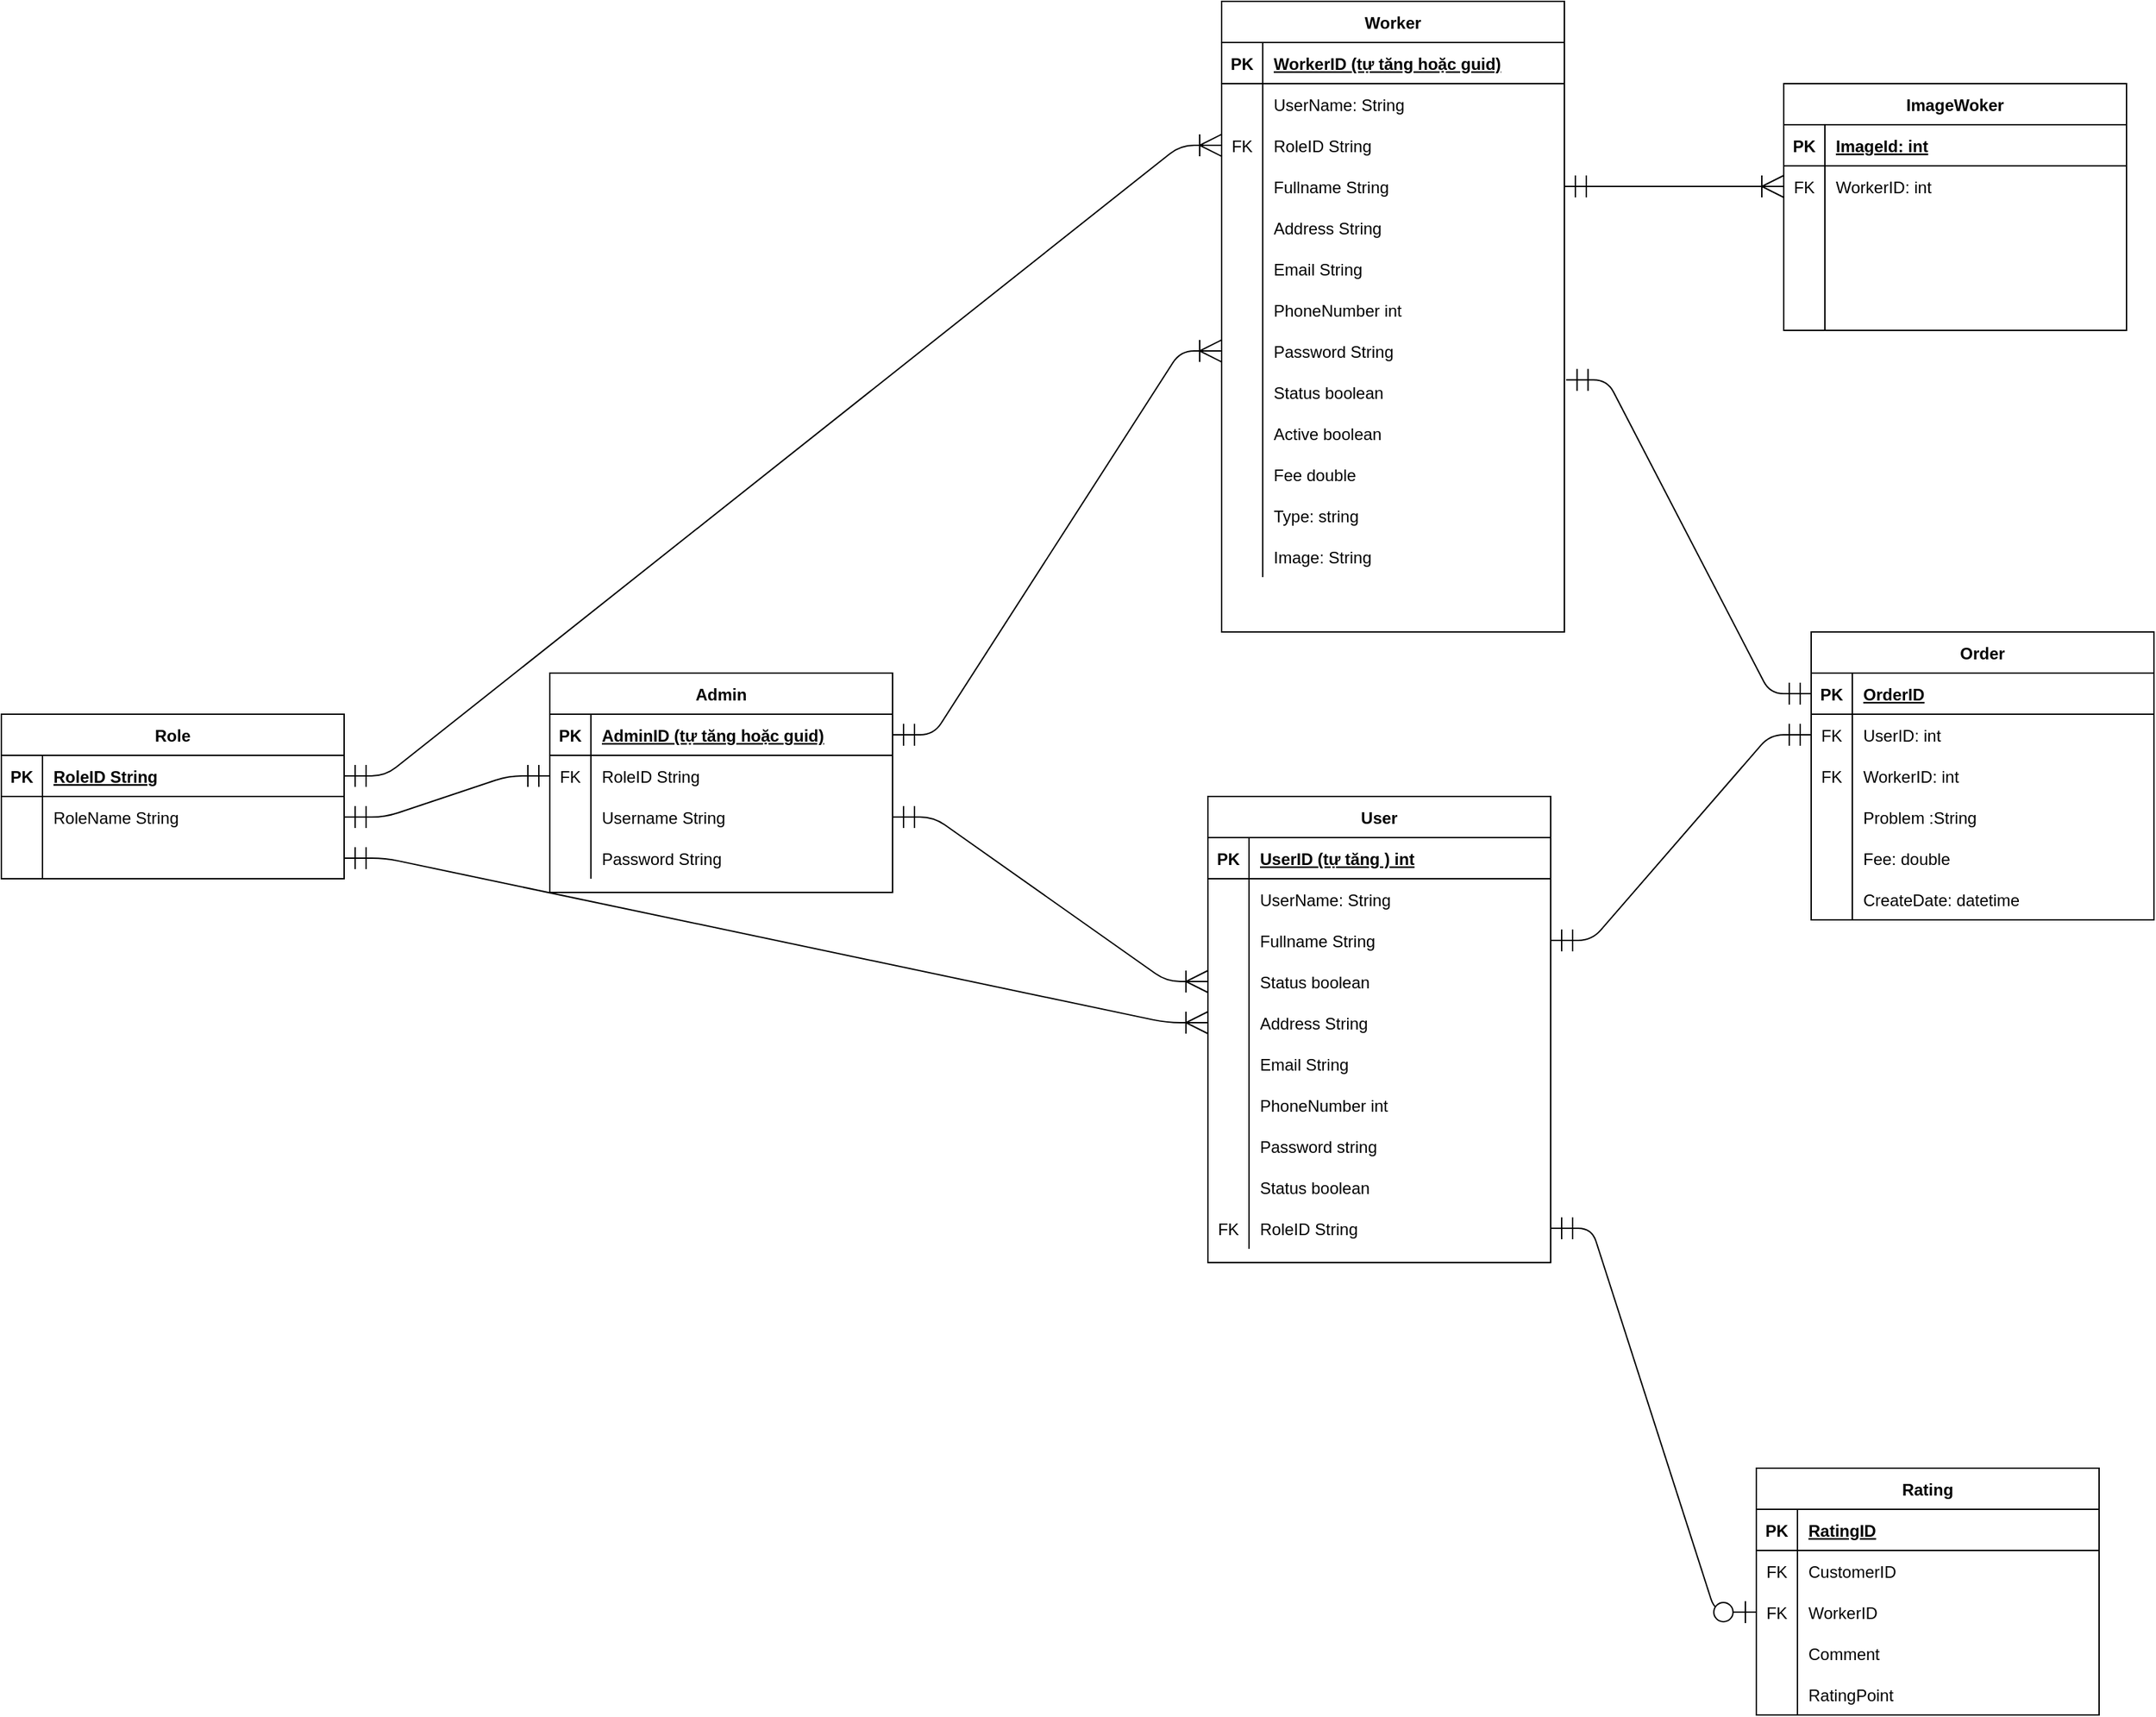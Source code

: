 <mxfile version="15.3.5" type="github">
  <diagram id="R2lEEEUBdFMjLlhIrx00" name="Page-1">
    <mxGraphModel dx="2333" dy="1881" grid="1" gridSize="10" guides="1" tooltips="1" connect="1" arrows="1" fold="1" page="1" pageScale="1" pageWidth="850" pageHeight="1100" math="0" shadow="0" extFonts="Permanent Marker^https://fonts.googleapis.com/css?family=Permanent+Marker">
      <root>
        <mxCell id="0" />
        <mxCell id="1" parent="0" />
        <mxCell id="C-vyLk0tnHw3VtMMgP7b-23" value="Role" style="shape=table;startSize=30;container=1;collapsible=1;childLayout=tableLayout;fixedRows=1;rowLines=0;fontStyle=1;align=center;resizeLast=1;" parent="1" vertex="1">
          <mxGeometry x="-200" y="-100" width="250" height="120" as="geometry" />
        </mxCell>
        <mxCell id="C-vyLk0tnHw3VtMMgP7b-24" value="" style="shape=partialRectangle;collapsible=0;dropTarget=0;pointerEvents=0;fillColor=none;points=[[0,0.5],[1,0.5]];portConstraint=eastwest;top=0;left=0;right=0;bottom=1;" parent="C-vyLk0tnHw3VtMMgP7b-23" vertex="1">
          <mxGeometry y="30" width="250" height="30" as="geometry" />
        </mxCell>
        <mxCell id="C-vyLk0tnHw3VtMMgP7b-25" value="PK" style="shape=partialRectangle;overflow=hidden;connectable=0;fillColor=none;top=0;left=0;bottom=0;right=0;fontStyle=1;" parent="C-vyLk0tnHw3VtMMgP7b-24" vertex="1">
          <mxGeometry width="30" height="30" as="geometry">
            <mxRectangle width="30" height="30" as="alternateBounds" />
          </mxGeometry>
        </mxCell>
        <mxCell id="C-vyLk0tnHw3VtMMgP7b-26" value="RoleID String" style="shape=partialRectangle;overflow=hidden;connectable=0;fillColor=none;top=0;left=0;bottom=0;right=0;align=left;spacingLeft=6;fontStyle=5;" parent="C-vyLk0tnHw3VtMMgP7b-24" vertex="1">
          <mxGeometry x="30" width="220" height="30" as="geometry">
            <mxRectangle width="220" height="30" as="alternateBounds" />
          </mxGeometry>
        </mxCell>
        <mxCell id="C-vyLk0tnHw3VtMMgP7b-27" value="" style="shape=partialRectangle;collapsible=0;dropTarget=0;pointerEvents=0;fillColor=none;points=[[0,0.5],[1,0.5]];portConstraint=eastwest;top=0;left=0;right=0;bottom=0;" parent="C-vyLk0tnHw3VtMMgP7b-23" vertex="1">
          <mxGeometry y="60" width="250" height="30" as="geometry" />
        </mxCell>
        <mxCell id="C-vyLk0tnHw3VtMMgP7b-28" value="" style="shape=partialRectangle;overflow=hidden;connectable=0;fillColor=none;top=0;left=0;bottom=0;right=0;" parent="C-vyLk0tnHw3VtMMgP7b-27" vertex="1">
          <mxGeometry width="30" height="30" as="geometry">
            <mxRectangle width="30" height="30" as="alternateBounds" />
          </mxGeometry>
        </mxCell>
        <mxCell id="C-vyLk0tnHw3VtMMgP7b-29" value="RoleName String" style="shape=partialRectangle;overflow=hidden;connectable=0;fillColor=none;top=0;left=0;bottom=0;right=0;align=left;spacingLeft=6;" parent="C-vyLk0tnHw3VtMMgP7b-27" vertex="1">
          <mxGeometry x="30" width="220" height="30" as="geometry">
            <mxRectangle width="220" height="30" as="alternateBounds" />
          </mxGeometry>
        </mxCell>
        <mxCell id="BkLw3rbpCSM6nDygm7rk-20" value="" style="shape=partialRectangle;collapsible=0;dropTarget=0;pointerEvents=0;fillColor=none;points=[[0,0.5],[1,0.5]];portConstraint=eastwest;top=0;left=0;right=0;bottom=0;" parent="C-vyLk0tnHw3VtMMgP7b-23" vertex="1">
          <mxGeometry y="90" width="250" height="30" as="geometry" />
        </mxCell>
        <mxCell id="BkLw3rbpCSM6nDygm7rk-21" value="" style="shape=partialRectangle;overflow=hidden;connectable=0;fillColor=none;top=0;left=0;bottom=0;right=0;" parent="BkLw3rbpCSM6nDygm7rk-20" vertex="1">
          <mxGeometry width="30" height="30" as="geometry">
            <mxRectangle width="30" height="30" as="alternateBounds" />
          </mxGeometry>
        </mxCell>
        <mxCell id="BkLw3rbpCSM6nDygm7rk-22" value="" style="shape=partialRectangle;overflow=hidden;connectable=0;fillColor=none;top=0;left=0;bottom=0;right=0;align=left;spacingLeft=6;" parent="BkLw3rbpCSM6nDygm7rk-20" vertex="1">
          <mxGeometry x="30" width="220" height="30" as="geometry">
            <mxRectangle width="220" height="30" as="alternateBounds" />
          </mxGeometry>
        </mxCell>
        <mxCell id="BkLw3rbpCSM6nDygm7rk-1" value="User" style="shape=table;startSize=30;container=1;collapsible=1;childLayout=tableLayout;fixedRows=1;rowLines=0;fontStyle=1;align=center;resizeLast=1;" parent="1" vertex="1">
          <mxGeometry x="680" y="-40" width="250" height="340" as="geometry" />
        </mxCell>
        <mxCell id="BkLw3rbpCSM6nDygm7rk-2" value="" style="shape=partialRectangle;collapsible=0;dropTarget=0;pointerEvents=0;fillColor=none;points=[[0,0.5],[1,0.5]];portConstraint=eastwest;top=0;left=0;right=0;bottom=1;" parent="BkLw3rbpCSM6nDygm7rk-1" vertex="1">
          <mxGeometry y="30" width="250" height="30" as="geometry" />
        </mxCell>
        <mxCell id="BkLw3rbpCSM6nDygm7rk-3" value="PK" style="shape=partialRectangle;overflow=hidden;connectable=0;fillColor=none;top=0;left=0;bottom=0;right=0;fontStyle=1;" parent="BkLw3rbpCSM6nDygm7rk-2" vertex="1">
          <mxGeometry width="30" height="30" as="geometry">
            <mxRectangle width="30" height="30" as="alternateBounds" />
          </mxGeometry>
        </mxCell>
        <mxCell id="BkLw3rbpCSM6nDygm7rk-4" value="UserID (tự tăng ) int" style="shape=partialRectangle;overflow=hidden;connectable=0;fillColor=none;top=0;left=0;bottom=0;right=0;align=left;spacingLeft=6;fontStyle=5;" parent="BkLw3rbpCSM6nDygm7rk-2" vertex="1">
          <mxGeometry x="30" width="220" height="30" as="geometry">
            <mxRectangle width="220" height="30" as="alternateBounds" />
          </mxGeometry>
        </mxCell>
        <mxCell id="BkLw3rbpCSM6nDygm7rk-166" value="" style="shape=partialRectangle;collapsible=0;dropTarget=0;pointerEvents=0;fillColor=none;points=[[0,0.5],[1,0.5]];portConstraint=eastwest;top=0;left=0;right=0;bottom=0;" parent="BkLw3rbpCSM6nDygm7rk-1" vertex="1">
          <mxGeometry y="60" width="250" height="30" as="geometry" />
        </mxCell>
        <mxCell id="BkLw3rbpCSM6nDygm7rk-167" value="" style="shape=partialRectangle;overflow=hidden;connectable=0;fillColor=none;top=0;left=0;bottom=0;right=0;" parent="BkLw3rbpCSM6nDygm7rk-166" vertex="1">
          <mxGeometry width="30" height="30" as="geometry">
            <mxRectangle width="30" height="30" as="alternateBounds" />
          </mxGeometry>
        </mxCell>
        <mxCell id="BkLw3rbpCSM6nDygm7rk-168" value="UserName: String" style="shape=partialRectangle;overflow=hidden;connectable=0;fillColor=none;top=0;left=0;bottom=0;right=0;align=left;spacingLeft=6;" parent="BkLw3rbpCSM6nDygm7rk-166" vertex="1">
          <mxGeometry x="30" width="220" height="30" as="geometry">
            <mxRectangle width="220" height="30" as="alternateBounds" />
          </mxGeometry>
        </mxCell>
        <mxCell id="BkLw3rbpCSM6nDygm7rk-8" value="" style="shape=partialRectangle;collapsible=0;dropTarget=0;pointerEvents=0;fillColor=none;points=[[0,0.5],[1,0.5]];portConstraint=eastwest;top=0;left=0;right=0;bottom=0;" parent="BkLw3rbpCSM6nDygm7rk-1" vertex="1">
          <mxGeometry y="90" width="250" height="30" as="geometry" />
        </mxCell>
        <mxCell id="BkLw3rbpCSM6nDygm7rk-9" value="" style="shape=partialRectangle;overflow=hidden;connectable=0;fillColor=none;top=0;left=0;bottom=0;right=0;" parent="BkLw3rbpCSM6nDygm7rk-8" vertex="1">
          <mxGeometry width="30" height="30" as="geometry">
            <mxRectangle width="30" height="30" as="alternateBounds" />
          </mxGeometry>
        </mxCell>
        <mxCell id="BkLw3rbpCSM6nDygm7rk-10" value="Fullname String" style="shape=partialRectangle;overflow=hidden;connectable=0;fillColor=none;top=0;left=0;bottom=0;right=0;align=left;spacingLeft=6;" parent="BkLw3rbpCSM6nDygm7rk-8" vertex="1">
          <mxGeometry x="30" width="220" height="30" as="geometry">
            <mxRectangle width="220" height="30" as="alternateBounds" />
          </mxGeometry>
        </mxCell>
        <mxCell id="HqqnkY-3gfX1aEHjUCsZ-37" value="" style="shape=partialRectangle;collapsible=0;dropTarget=0;pointerEvents=0;fillColor=none;points=[[0,0.5],[1,0.5]];portConstraint=eastwest;top=0;left=0;right=0;bottom=0;" parent="BkLw3rbpCSM6nDygm7rk-1" vertex="1">
          <mxGeometry y="120" width="250" height="30" as="geometry" />
        </mxCell>
        <mxCell id="HqqnkY-3gfX1aEHjUCsZ-38" value="" style="shape=partialRectangle;overflow=hidden;connectable=0;fillColor=none;top=0;left=0;bottom=0;right=0;" parent="HqqnkY-3gfX1aEHjUCsZ-37" vertex="1">
          <mxGeometry width="30" height="30" as="geometry">
            <mxRectangle width="30" height="30" as="alternateBounds" />
          </mxGeometry>
        </mxCell>
        <mxCell id="HqqnkY-3gfX1aEHjUCsZ-39" value="Status boolean" style="shape=partialRectangle;overflow=hidden;connectable=0;fillColor=none;top=0;left=0;bottom=0;right=0;align=left;spacingLeft=6;" parent="HqqnkY-3gfX1aEHjUCsZ-37" vertex="1">
          <mxGeometry x="30" width="220" height="30" as="geometry">
            <mxRectangle width="220" height="30" as="alternateBounds" />
          </mxGeometry>
        </mxCell>
        <mxCell id="BkLw3rbpCSM6nDygm7rk-11" value="" style="shape=partialRectangle;collapsible=0;dropTarget=0;pointerEvents=0;fillColor=none;points=[[0,0.5],[1,0.5]];portConstraint=eastwest;top=0;left=0;right=0;bottom=0;" parent="BkLw3rbpCSM6nDygm7rk-1" vertex="1">
          <mxGeometry y="150" width="250" height="30" as="geometry" />
        </mxCell>
        <mxCell id="BkLw3rbpCSM6nDygm7rk-12" value="" style="shape=partialRectangle;overflow=hidden;connectable=0;fillColor=none;top=0;left=0;bottom=0;right=0;" parent="BkLw3rbpCSM6nDygm7rk-11" vertex="1">
          <mxGeometry width="30" height="30" as="geometry">
            <mxRectangle width="30" height="30" as="alternateBounds" />
          </mxGeometry>
        </mxCell>
        <mxCell id="BkLw3rbpCSM6nDygm7rk-13" value="Address String" style="shape=partialRectangle;overflow=hidden;connectable=0;fillColor=none;top=0;left=0;bottom=0;right=0;align=left;spacingLeft=6;" parent="BkLw3rbpCSM6nDygm7rk-11" vertex="1">
          <mxGeometry x="30" width="220" height="30" as="geometry">
            <mxRectangle width="220" height="30" as="alternateBounds" />
          </mxGeometry>
        </mxCell>
        <mxCell id="BkLw3rbpCSM6nDygm7rk-14" value="" style="shape=partialRectangle;collapsible=0;dropTarget=0;pointerEvents=0;fillColor=none;points=[[0,0.5],[1,0.5]];portConstraint=eastwest;top=0;left=0;right=0;bottom=0;" parent="BkLw3rbpCSM6nDygm7rk-1" vertex="1">
          <mxGeometry y="180" width="250" height="30" as="geometry" />
        </mxCell>
        <mxCell id="BkLw3rbpCSM6nDygm7rk-15" value="" style="shape=partialRectangle;overflow=hidden;connectable=0;fillColor=none;top=0;left=0;bottom=0;right=0;" parent="BkLw3rbpCSM6nDygm7rk-14" vertex="1">
          <mxGeometry width="30" height="30" as="geometry">
            <mxRectangle width="30" height="30" as="alternateBounds" />
          </mxGeometry>
        </mxCell>
        <mxCell id="BkLw3rbpCSM6nDygm7rk-16" value="Email String" style="shape=partialRectangle;overflow=hidden;connectable=0;fillColor=none;top=0;left=0;bottom=0;right=0;align=left;spacingLeft=6;" parent="BkLw3rbpCSM6nDygm7rk-14" vertex="1">
          <mxGeometry x="30" width="220" height="30" as="geometry">
            <mxRectangle width="220" height="30" as="alternateBounds" />
          </mxGeometry>
        </mxCell>
        <mxCell id="BkLw3rbpCSM6nDygm7rk-39" value="" style="shape=partialRectangle;collapsible=0;dropTarget=0;pointerEvents=0;fillColor=none;points=[[0,0.5],[1,0.5]];portConstraint=eastwest;top=0;left=0;right=0;bottom=0;" parent="BkLw3rbpCSM6nDygm7rk-1" vertex="1">
          <mxGeometry y="210" width="250" height="30" as="geometry" />
        </mxCell>
        <mxCell id="BkLw3rbpCSM6nDygm7rk-40" value="" style="shape=partialRectangle;overflow=hidden;connectable=0;fillColor=none;top=0;left=0;bottom=0;right=0;" parent="BkLw3rbpCSM6nDygm7rk-39" vertex="1">
          <mxGeometry width="30" height="30" as="geometry">
            <mxRectangle width="30" height="30" as="alternateBounds" />
          </mxGeometry>
        </mxCell>
        <mxCell id="BkLw3rbpCSM6nDygm7rk-41" value="PhoneNumber int" style="shape=partialRectangle;overflow=hidden;connectable=0;fillColor=none;top=0;left=0;bottom=0;right=0;align=left;spacingLeft=6;" parent="BkLw3rbpCSM6nDygm7rk-39" vertex="1">
          <mxGeometry x="30" width="220" height="30" as="geometry">
            <mxRectangle width="220" height="30" as="alternateBounds" />
          </mxGeometry>
        </mxCell>
        <mxCell id="BkLw3rbpCSM6nDygm7rk-42" value="" style="shape=partialRectangle;collapsible=0;dropTarget=0;pointerEvents=0;fillColor=none;points=[[0,0.5],[1,0.5]];portConstraint=eastwest;top=0;left=0;right=0;bottom=0;" parent="BkLw3rbpCSM6nDygm7rk-1" vertex="1">
          <mxGeometry y="240" width="250" height="30" as="geometry" />
        </mxCell>
        <mxCell id="BkLw3rbpCSM6nDygm7rk-43" value="" style="shape=partialRectangle;overflow=hidden;connectable=0;fillColor=none;top=0;left=0;bottom=0;right=0;" parent="BkLw3rbpCSM6nDygm7rk-42" vertex="1">
          <mxGeometry width="30" height="30" as="geometry">
            <mxRectangle width="30" height="30" as="alternateBounds" />
          </mxGeometry>
        </mxCell>
        <mxCell id="BkLw3rbpCSM6nDygm7rk-44" value="Password string" style="shape=partialRectangle;overflow=hidden;connectable=0;fillColor=none;top=0;left=0;bottom=0;right=0;align=left;spacingLeft=6;" parent="BkLw3rbpCSM6nDygm7rk-42" vertex="1">
          <mxGeometry x="30" width="220" height="30" as="geometry">
            <mxRectangle width="220" height="30" as="alternateBounds" />
          </mxGeometry>
        </mxCell>
        <mxCell id="BkLw3rbpCSM6nDygm7rk-135" value="" style="shape=partialRectangle;collapsible=0;dropTarget=0;pointerEvents=0;fillColor=none;points=[[0,0.5],[1,0.5]];portConstraint=eastwest;top=0;left=0;right=0;bottom=0;" parent="BkLw3rbpCSM6nDygm7rk-1" vertex="1">
          <mxGeometry y="270" width="250" height="30" as="geometry" />
        </mxCell>
        <mxCell id="BkLw3rbpCSM6nDygm7rk-136" value="" style="shape=partialRectangle;overflow=hidden;connectable=0;fillColor=none;top=0;left=0;bottom=0;right=0;" parent="BkLw3rbpCSM6nDygm7rk-135" vertex="1">
          <mxGeometry width="30" height="30" as="geometry">
            <mxRectangle width="30" height="30" as="alternateBounds" />
          </mxGeometry>
        </mxCell>
        <mxCell id="BkLw3rbpCSM6nDygm7rk-137" value="Status boolean" style="shape=partialRectangle;overflow=hidden;connectable=0;fillColor=none;top=0;left=0;bottom=0;right=0;align=left;spacingLeft=6;" parent="BkLw3rbpCSM6nDygm7rk-135" vertex="1">
          <mxGeometry x="30" width="220" height="30" as="geometry">
            <mxRectangle width="220" height="30" as="alternateBounds" />
          </mxGeometry>
        </mxCell>
        <mxCell id="BkLw3rbpCSM6nDygm7rk-206" value="" style="shape=partialRectangle;collapsible=0;dropTarget=0;pointerEvents=0;fillColor=none;points=[[0,0.5],[1,0.5]];portConstraint=eastwest;top=0;left=0;right=0;bottom=0;" parent="BkLw3rbpCSM6nDygm7rk-1" vertex="1">
          <mxGeometry y="300" width="250" height="30" as="geometry" />
        </mxCell>
        <mxCell id="BkLw3rbpCSM6nDygm7rk-207" value="FK" style="shape=partialRectangle;overflow=hidden;connectable=0;fillColor=none;top=0;left=0;bottom=0;right=0;" parent="BkLw3rbpCSM6nDygm7rk-206" vertex="1">
          <mxGeometry width="30" height="30" as="geometry">
            <mxRectangle width="30" height="30" as="alternateBounds" />
          </mxGeometry>
        </mxCell>
        <mxCell id="BkLw3rbpCSM6nDygm7rk-208" value="RoleID String" style="shape=partialRectangle;overflow=hidden;connectable=0;fillColor=none;top=0;left=0;bottom=0;right=0;align=left;spacingLeft=6;" parent="BkLw3rbpCSM6nDygm7rk-206" vertex="1">
          <mxGeometry x="30" width="220" height="30" as="geometry">
            <mxRectangle width="220" height="30" as="alternateBounds" />
          </mxGeometry>
        </mxCell>
        <mxCell id="BkLw3rbpCSM6nDygm7rk-45" value="Worker" style="shape=table;startSize=30;container=1;collapsible=1;childLayout=tableLayout;fixedRows=1;rowLines=0;fontStyle=1;align=center;resizeLast=1;" parent="1" vertex="1">
          <mxGeometry x="690" y="-620" width="250" height="460" as="geometry" />
        </mxCell>
        <mxCell id="BkLw3rbpCSM6nDygm7rk-46" value="" style="shape=partialRectangle;collapsible=0;dropTarget=0;pointerEvents=0;fillColor=none;points=[[0,0.5],[1,0.5]];portConstraint=eastwest;top=0;left=0;right=0;bottom=1;" parent="BkLw3rbpCSM6nDygm7rk-45" vertex="1">
          <mxGeometry y="30" width="250" height="30" as="geometry" />
        </mxCell>
        <mxCell id="BkLw3rbpCSM6nDygm7rk-47" value="PK" style="shape=partialRectangle;overflow=hidden;connectable=0;fillColor=none;top=0;left=0;bottom=0;right=0;fontStyle=1;" parent="BkLw3rbpCSM6nDygm7rk-46" vertex="1">
          <mxGeometry width="30" height="30" as="geometry">
            <mxRectangle width="30" height="30" as="alternateBounds" />
          </mxGeometry>
        </mxCell>
        <mxCell id="BkLw3rbpCSM6nDygm7rk-48" value="WorkerID (tự tăng hoặc guid)" style="shape=partialRectangle;overflow=hidden;connectable=0;fillColor=none;top=0;left=0;bottom=0;right=0;align=left;spacingLeft=6;fontStyle=5;" parent="BkLw3rbpCSM6nDygm7rk-46" vertex="1">
          <mxGeometry x="30" width="220" height="30" as="geometry">
            <mxRectangle width="220" height="30" as="alternateBounds" />
          </mxGeometry>
        </mxCell>
        <mxCell id="HqqnkY-3gfX1aEHjUCsZ-40" value="" style="shape=partialRectangle;collapsible=0;dropTarget=0;pointerEvents=0;fillColor=none;points=[[0,0.5],[1,0.5]];portConstraint=eastwest;top=0;left=0;right=0;bottom=0;" parent="BkLw3rbpCSM6nDygm7rk-45" vertex="1">
          <mxGeometry y="60" width="250" height="30" as="geometry" />
        </mxCell>
        <mxCell id="HqqnkY-3gfX1aEHjUCsZ-41" value="" style="shape=partialRectangle;overflow=hidden;connectable=0;fillColor=none;top=0;left=0;bottom=0;right=0;" parent="HqqnkY-3gfX1aEHjUCsZ-40" vertex="1">
          <mxGeometry width="30" height="30" as="geometry">
            <mxRectangle width="30" height="30" as="alternateBounds" />
          </mxGeometry>
        </mxCell>
        <mxCell id="HqqnkY-3gfX1aEHjUCsZ-42" value="UserName: String" style="shape=partialRectangle;overflow=hidden;connectable=0;fillColor=none;top=0;left=0;bottom=0;right=0;align=left;spacingLeft=6;" parent="HqqnkY-3gfX1aEHjUCsZ-40" vertex="1">
          <mxGeometry x="30" width="220" height="30" as="geometry">
            <mxRectangle width="220" height="30" as="alternateBounds" />
          </mxGeometry>
        </mxCell>
        <mxCell id="BkLw3rbpCSM6nDygm7rk-49" value="" style="shape=partialRectangle;collapsible=0;dropTarget=0;pointerEvents=0;fillColor=none;points=[[0,0.5],[1,0.5]];portConstraint=eastwest;top=0;left=0;right=0;bottom=0;" parent="BkLw3rbpCSM6nDygm7rk-45" vertex="1">
          <mxGeometry y="90" width="250" height="30" as="geometry" />
        </mxCell>
        <mxCell id="BkLw3rbpCSM6nDygm7rk-50" value="FK" style="shape=partialRectangle;overflow=hidden;connectable=0;fillColor=none;top=0;left=0;bottom=0;right=0;" parent="BkLw3rbpCSM6nDygm7rk-49" vertex="1">
          <mxGeometry width="30" height="30" as="geometry">
            <mxRectangle width="30" height="30" as="alternateBounds" />
          </mxGeometry>
        </mxCell>
        <mxCell id="BkLw3rbpCSM6nDygm7rk-51" value="RoleID String" style="shape=partialRectangle;overflow=hidden;connectable=0;fillColor=none;top=0;left=0;bottom=0;right=0;align=left;spacingLeft=6;" parent="BkLw3rbpCSM6nDygm7rk-49" vertex="1">
          <mxGeometry x="30" width="220" height="30" as="geometry">
            <mxRectangle width="220" height="30" as="alternateBounds" />
          </mxGeometry>
        </mxCell>
        <mxCell id="BkLw3rbpCSM6nDygm7rk-52" value="" style="shape=partialRectangle;collapsible=0;dropTarget=0;pointerEvents=0;fillColor=none;points=[[0,0.5],[1,0.5]];portConstraint=eastwest;top=0;left=0;right=0;bottom=0;" parent="BkLw3rbpCSM6nDygm7rk-45" vertex="1">
          <mxGeometry y="120" width="250" height="30" as="geometry" />
        </mxCell>
        <mxCell id="BkLw3rbpCSM6nDygm7rk-53" value="" style="shape=partialRectangle;overflow=hidden;connectable=0;fillColor=none;top=0;left=0;bottom=0;right=0;" parent="BkLw3rbpCSM6nDygm7rk-52" vertex="1">
          <mxGeometry width="30" height="30" as="geometry">
            <mxRectangle width="30" height="30" as="alternateBounds" />
          </mxGeometry>
        </mxCell>
        <mxCell id="BkLw3rbpCSM6nDygm7rk-54" value="Fullname String" style="shape=partialRectangle;overflow=hidden;connectable=0;fillColor=none;top=0;left=0;bottom=0;right=0;align=left;spacingLeft=6;" parent="BkLw3rbpCSM6nDygm7rk-52" vertex="1">
          <mxGeometry x="30" width="220" height="30" as="geometry">
            <mxRectangle width="220" height="30" as="alternateBounds" />
          </mxGeometry>
        </mxCell>
        <mxCell id="BkLw3rbpCSM6nDygm7rk-55" value="" style="shape=partialRectangle;collapsible=0;dropTarget=0;pointerEvents=0;fillColor=none;points=[[0,0.5],[1,0.5]];portConstraint=eastwest;top=0;left=0;right=0;bottom=0;" parent="BkLw3rbpCSM6nDygm7rk-45" vertex="1">
          <mxGeometry y="150" width="250" height="30" as="geometry" />
        </mxCell>
        <mxCell id="BkLw3rbpCSM6nDygm7rk-56" value="" style="shape=partialRectangle;overflow=hidden;connectable=0;fillColor=none;top=0;left=0;bottom=0;right=0;" parent="BkLw3rbpCSM6nDygm7rk-55" vertex="1">
          <mxGeometry width="30" height="30" as="geometry">
            <mxRectangle width="30" height="30" as="alternateBounds" />
          </mxGeometry>
        </mxCell>
        <mxCell id="BkLw3rbpCSM6nDygm7rk-57" value="Address String" style="shape=partialRectangle;overflow=hidden;connectable=0;fillColor=none;top=0;left=0;bottom=0;right=0;align=left;spacingLeft=6;" parent="BkLw3rbpCSM6nDygm7rk-55" vertex="1">
          <mxGeometry x="30" width="220" height="30" as="geometry">
            <mxRectangle width="220" height="30" as="alternateBounds" />
          </mxGeometry>
        </mxCell>
        <mxCell id="BkLw3rbpCSM6nDygm7rk-58" value="" style="shape=partialRectangle;collapsible=0;dropTarget=0;pointerEvents=0;fillColor=none;points=[[0,0.5],[1,0.5]];portConstraint=eastwest;top=0;left=0;right=0;bottom=0;" parent="BkLw3rbpCSM6nDygm7rk-45" vertex="1">
          <mxGeometry y="180" width="250" height="30" as="geometry" />
        </mxCell>
        <mxCell id="BkLw3rbpCSM6nDygm7rk-59" value="" style="shape=partialRectangle;overflow=hidden;connectable=0;fillColor=none;top=0;left=0;bottom=0;right=0;" parent="BkLw3rbpCSM6nDygm7rk-58" vertex="1">
          <mxGeometry width="30" height="30" as="geometry">
            <mxRectangle width="30" height="30" as="alternateBounds" />
          </mxGeometry>
        </mxCell>
        <mxCell id="BkLw3rbpCSM6nDygm7rk-60" value="Email String" style="shape=partialRectangle;overflow=hidden;connectable=0;fillColor=none;top=0;left=0;bottom=0;right=0;align=left;spacingLeft=6;" parent="BkLw3rbpCSM6nDygm7rk-58" vertex="1">
          <mxGeometry x="30" width="220" height="30" as="geometry">
            <mxRectangle width="220" height="30" as="alternateBounds" />
          </mxGeometry>
        </mxCell>
        <mxCell id="BkLw3rbpCSM6nDygm7rk-61" value="" style="shape=partialRectangle;collapsible=0;dropTarget=0;pointerEvents=0;fillColor=none;points=[[0,0.5],[1,0.5]];portConstraint=eastwest;top=0;left=0;right=0;bottom=0;" parent="BkLw3rbpCSM6nDygm7rk-45" vertex="1">
          <mxGeometry y="210" width="250" height="30" as="geometry" />
        </mxCell>
        <mxCell id="BkLw3rbpCSM6nDygm7rk-62" value="" style="shape=partialRectangle;overflow=hidden;connectable=0;fillColor=none;top=0;left=0;bottom=0;right=0;" parent="BkLw3rbpCSM6nDygm7rk-61" vertex="1">
          <mxGeometry width="30" height="30" as="geometry">
            <mxRectangle width="30" height="30" as="alternateBounds" />
          </mxGeometry>
        </mxCell>
        <mxCell id="BkLw3rbpCSM6nDygm7rk-63" value="PhoneNumber int" style="shape=partialRectangle;overflow=hidden;connectable=0;fillColor=none;top=0;left=0;bottom=0;right=0;align=left;spacingLeft=6;" parent="BkLw3rbpCSM6nDygm7rk-61" vertex="1">
          <mxGeometry x="30" width="220" height="30" as="geometry">
            <mxRectangle width="220" height="30" as="alternateBounds" />
          </mxGeometry>
        </mxCell>
        <mxCell id="BkLw3rbpCSM6nDygm7rk-64" value="" style="shape=partialRectangle;collapsible=0;dropTarget=0;pointerEvents=0;fillColor=none;points=[[0,0.5],[1,0.5]];portConstraint=eastwest;top=0;left=0;right=0;bottom=0;" parent="BkLw3rbpCSM6nDygm7rk-45" vertex="1">
          <mxGeometry y="240" width="250" height="30" as="geometry" />
        </mxCell>
        <mxCell id="BkLw3rbpCSM6nDygm7rk-65" value="" style="shape=partialRectangle;overflow=hidden;connectable=0;fillColor=none;top=0;left=0;bottom=0;right=0;" parent="BkLw3rbpCSM6nDygm7rk-64" vertex="1">
          <mxGeometry width="30" height="30" as="geometry">
            <mxRectangle width="30" height="30" as="alternateBounds" />
          </mxGeometry>
        </mxCell>
        <mxCell id="BkLw3rbpCSM6nDygm7rk-66" value="Password String" style="shape=partialRectangle;overflow=hidden;connectable=0;fillColor=none;top=0;left=0;bottom=0;right=0;align=left;spacingLeft=6;" parent="BkLw3rbpCSM6nDygm7rk-64" vertex="1">
          <mxGeometry x="30" width="220" height="30" as="geometry">
            <mxRectangle width="220" height="30" as="alternateBounds" />
          </mxGeometry>
        </mxCell>
        <mxCell id="BkLw3rbpCSM6nDygm7rk-138" value="" style="shape=partialRectangle;collapsible=0;dropTarget=0;pointerEvents=0;fillColor=none;points=[[0,0.5],[1,0.5]];portConstraint=eastwest;top=0;left=0;right=0;bottom=0;" parent="BkLw3rbpCSM6nDygm7rk-45" vertex="1">
          <mxGeometry y="270" width="250" height="30" as="geometry" />
        </mxCell>
        <mxCell id="BkLw3rbpCSM6nDygm7rk-139" value="" style="shape=partialRectangle;overflow=hidden;connectable=0;fillColor=none;top=0;left=0;bottom=0;right=0;" parent="BkLw3rbpCSM6nDygm7rk-138" vertex="1">
          <mxGeometry width="30" height="30" as="geometry">
            <mxRectangle width="30" height="30" as="alternateBounds" />
          </mxGeometry>
        </mxCell>
        <mxCell id="BkLw3rbpCSM6nDygm7rk-140" value="Status boolean" style="shape=partialRectangle;overflow=hidden;connectable=0;fillColor=none;top=0;left=0;bottom=0;right=0;align=left;spacingLeft=6;" parent="BkLw3rbpCSM6nDygm7rk-138" vertex="1">
          <mxGeometry x="30" width="220" height="30" as="geometry">
            <mxRectangle width="220" height="30" as="alternateBounds" />
          </mxGeometry>
        </mxCell>
        <mxCell id="BkLw3rbpCSM6nDygm7rk-141" value="" style="shape=partialRectangle;collapsible=0;dropTarget=0;pointerEvents=0;fillColor=none;points=[[0,0.5],[1,0.5]];portConstraint=eastwest;top=0;left=0;right=0;bottom=0;" parent="BkLw3rbpCSM6nDygm7rk-45" vertex="1">
          <mxGeometry y="300" width="250" height="30" as="geometry" />
        </mxCell>
        <mxCell id="BkLw3rbpCSM6nDygm7rk-142" value="" style="shape=partialRectangle;overflow=hidden;connectable=0;fillColor=none;top=0;left=0;bottom=0;right=0;" parent="BkLw3rbpCSM6nDygm7rk-141" vertex="1">
          <mxGeometry width="30" height="30" as="geometry">
            <mxRectangle width="30" height="30" as="alternateBounds" />
          </mxGeometry>
        </mxCell>
        <mxCell id="BkLw3rbpCSM6nDygm7rk-143" value="Active boolean" style="shape=partialRectangle;overflow=hidden;connectable=0;fillColor=none;top=0;left=0;bottom=0;right=0;align=left;spacingLeft=6;" parent="BkLw3rbpCSM6nDygm7rk-141" vertex="1">
          <mxGeometry x="30" width="220" height="30" as="geometry">
            <mxRectangle width="220" height="30" as="alternateBounds" />
          </mxGeometry>
        </mxCell>
        <mxCell id="BkLw3rbpCSM6nDygm7rk-163" value="" style="shape=partialRectangle;collapsible=0;dropTarget=0;pointerEvents=0;fillColor=none;points=[[0,0.5],[1,0.5]];portConstraint=eastwest;top=0;left=0;right=0;bottom=0;" parent="BkLw3rbpCSM6nDygm7rk-45" vertex="1">
          <mxGeometry y="330" width="250" height="30" as="geometry" />
        </mxCell>
        <mxCell id="BkLw3rbpCSM6nDygm7rk-164" value="" style="shape=partialRectangle;overflow=hidden;connectable=0;fillColor=none;top=0;left=0;bottom=0;right=0;" parent="BkLw3rbpCSM6nDygm7rk-163" vertex="1">
          <mxGeometry width="30" height="30" as="geometry">
            <mxRectangle width="30" height="30" as="alternateBounds" />
          </mxGeometry>
        </mxCell>
        <mxCell id="BkLw3rbpCSM6nDygm7rk-165" value="Fee double" style="shape=partialRectangle;overflow=hidden;connectable=0;fillColor=none;top=0;left=0;bottom=0;right=0;align=left;spacingLeft=6;" parent="BkLw3rbpCSM6nDygm7rk-163" vertex="1">
          <mxGeometry x="30" width="220" height="30" as="geometry">
            <mxRectangle width="220" height="30" as="alternateBounds" />
          </mxGeometry>
        </mxCell>
        <mxCell id="HqqnkY-3gfX1aEHjUCsZ-34" value="" style="shape=partialRectangle;collapsible=0;dropTarget=0;pointerEvents=0;fillColor=none;points=[[0,0.5],[1,0.5]];portConstraint=eastwest;top=0;left=0;right=0;bottom=0;" parent="BkLw3rbpCSM6nDygm7rk-45" vertex="1">
          <mxGeometry y="360" width="250" height="30" as="geometry" />
        </mxCell>
        <mxCell id="HqqnkY-3gfX1aEHjUCsZ-35" value="" style="shape=partialRectangle;overflow=hidden;connectable=0;fillColor=none;top=0;left=0;bottom=0;right=0;" parent="HqqnkY-3gfX1aEHjUCsZ-34" vertex="1">
          <mxGeometry width="30" height="30" as="geometry">
            <mxRectangle width="30" height="30" as="alternateBounds" />
          </mxGeometry>
        </mxCell>
        <mxCell id="HqqnkY-3gfX1aEHjUCsZ-36" value="Type: string" style="shape=partialRectangle;overflow=hidden;connectable=0;fillColor=none;top=0;left=0;bottom=0;right=0;align=left;spacingLeft=6;" parent="HqqnkY-3gfX1aEHjUCsZ-34" vertex="1">
          <mxGeometry x="30" width="220" height="30" as="geometry">
            <mxRectangle width="220" height="30" as="alternateBounds" />
          </mxGeometry>
        </mxCell>
        <mxCell id="5qLP4zVkdbTSOXakAfVL-40" value="" style="shape=partialRectangle;collapsible=0;dropTarget=0;pointerEvents=0;fillColor=none;points=[[0,0.5],[1,0.5]];portConstraint=eastwest;top=0;left=0;right=0;bottom=0;" parent="BkLw3rbpCSM6nDygm7rk-45" vertex="1">
          <mxGeometry y="390" width="250" height="30" as="geometry" />
        </mxCell>
        <mxCell id="5qLP4zVkdbTSOXakAfVL-41" value="" style="shape=partialRectangle;overflow=hidden;connectable=0;fillColor=none;top=0;left=0;bottom=0;right=0;" parent="5qLP4zVkdbTSOXakAfVL-40" vertex="1">
          <mxGeometry width="30" height="30" as="geometry">
            <mxRectangle width="30" height="30" as="alternateBounds" />
          </mxGeometry>
        </mxCell>
        <mxCell id="5qLP4zVkdbTSOXakAfVL-42" value="Image: String" style="shape=partialRectangle;overflow=hidden;connectable=0;fillColor=none;top=0;left=0;bottom=0;right=0;align=left;spacingLeft=6;" parent="5qLP4zVkdbTSOXakAfVL-40" vertex="1">
          <mxGeometry x="30" width="220" height="30" as="geometry">
            <mxRectangle width="220" height="30" as="alternateBounds" />
          </mxGeometry>
        </mxCell>
        <mxCell id="BkLw3rbpCSM6nDygm7rk-67" value="Admin" style="shape=table;startSize=30;container=1;collapsible=1;childLayout=tableLayout;fixedRows=1;rowLines=0;fontStyle=1;align=center;resizeLast=1;" parent="1" vertex="1">
          <mxGeometry x="200" y="-130" width="250" height="160" as="geometry" />
        </mxCell>
        <mxCell id="BkLw3rbpCSM6nDygm7rk-68" value="" style="shape=partialRectangle;collapsible=0;dropTarget=0;pointerEvents=0;fillColor=none;points=[[0,0.5],[1,0.5]];portConstraint=eastwest;top=0;left=0;right=0;bottom=1;" parent="BkLw3rbpCSM6nDygm7rk-67" vertex="1">
          <mxGeometry y="30" width="250" height="30" as="geometry" />
        </mxCell>
        <mxCell id="BkLw3rbpCSM6nDygm7rk-69" value="PK" style="shape=partialRectangle;overflow=hidden;connectable=0;fillColor=none;top=0;left=0;bottom=0;right=0;fontStyle=1;" parent="BkLw3rbpCSM6nDygm7rk-68" vertex="1">
          <mxGeometry width="30" height="30" as="geometry">
            <mxRectangle width="30" height="30" as="alternateBounds" />
          </mxGeometry>
        </mxCell>
        <mxCell id="BkLw3rbpCSM6nDygm7rk-70" value="AdminID (tự tăng hoặc guid)" style="shape=partialRectangle;overflow=hidden;connectable=0;fillColor=none;top=0;left=0;bottom=0;right=0;align=left;spacingLeft=6;fontStyle=5;" parent="BkLw3rbpCSM6nDygm7rk-68" vertex="1">
          <mxGeometry x="30" width="220" height="30" as="geometry">
            <mxRectangle width="220" height="30" as="alternateBounds" />
          </mxGeometry>
        </mxCell>
        <mxCell id="BkLw3rbpCSM6nDygm7rk-71" value="" style="shape=partialRectangle;collapsible=0;dropTarget=0;pointerEvents=0;fillColor=none;points=[[0,0.5],[1,0.5]];portConstraint=eastwest;top=0;left=0;right=0;bottom=0;" parent="BkLw3rbpCSM6nDygm7rk-67" vertex="1">
          <mxGeometry y="60" width="250" height="30" as="geometry" />
        </mxCell>
        <mxCell id="BkLw3rbpCSM6nDygm7rk-72" value="FK" style="shape=partialRectangle;overflow=hidden;connectable=0;fillColor=none;top=0;left=0;bottom=0;right=0;" parent="BkLw3rbpCSM6nDygm7rk-71" vertex="1">
          <mxGeometry width="30" height="30" as="geometry">
            <mxRectangle width="30" height="30" as="alternateBounds" />
          </mxGeometry>
        </mxCell>
        <mxCell id="BkLw3rbpCSM6nDygm7rk-73" value="RoleID String" style="shape=partialRectangle;overflow=hidden;connectable=0;fillColor=none;top=0;left=0;bottom=0;right=0;align=left;spacingLeft=6;" parent="BkLw3rbpCSM6nDygm7rk-71" vertex="1">
          <mxGeometry x="30" width="220" height="30" as="geometry">
            <mxRectangle width="220" height="30" as="alternateBounds" />
          </mxGeometry>
        </mxCell>
        <mxCell id="BkLw3rbpCSM6nDygm7rk-74" value="" style="shape=partialRectangle;collapsible=0;dropTarget=0;pointerEvents=0;fillColor=none;points=[[0,0.5],[1,0.5]];portConstraint=eastwest;top=0;left=0;right=0;bottom=0;" parent="BkLw3rbpCSM6nDygm7rk-67" vertex="1">
          <mxGeometry y="90" width="250" height="30" as="geometry" />
        </mxCell>
        <mxCell id="BkLw3rbpCSM6nDygm7rk-75" value="" style="shape=partialRectangle;overflow=hidden;connectable=0;fillColor=none;top=0;left=0;bottom=0;right=0;" parent="BkLw3rbpCSM6nDygm7rk-74" vertex="1">
          <mxGeometry width="30" height="30" as="geometry">
            <mxRectangle width="30" height="30" as="alternateBounds" />
          </mxGeometry>
        </mxCell>
        <mxCell id="BkLw3rbpCSM6nDygm7rk-76" value="Username String" style="shape=partialRectangle;overflow=hidden;connectable=0;fillColor=none;top=0;left=0;bottom=0;right=0;align=left;spacingLeft=6;" parent="BkLw3rbpCSM6nDygm7rk-74" vertex="1">
          <mxGeometry x="30" width="220" height="30" as="geometry">
            <mxRectangle width="220" height="30" as="alternateBounds" />
          </mxGeometry>
        </mxCell>
        <mxCell id="BkLw3rbpCSM6nDygm7rk-86" value="" style="shape=partialRectangle;collapsible=0;dropTarget=0;pointerEvents=0;fillColor=none;points=[[0,0.5],[1,0.5]];portConstraint=eastwest;top=0;left=0;right=0;bottom=0;" parent="BkLw3rbpCSM6nDygm7rk-67" vertex="1">
          <mxGeometry y="120" width="250" height="30" as="geometry" />
        </mxCell>
        <mxCell id="BkLw3rbpCSM6nDygm7rk-87" value="" style="shape=partialRectangle;overflow=hidden;connectable=0;fillColor=none;top=0;left=0;bottom=0;right=0;" parent="BkLw3rbpCSM6nDygm7rk-86" vertex="1">
          <mxGeometry width="30" height="30" as="geometry">
            <mxRectangle width="30" height="30" as="alternateBounds" />
          </mxGeometry>
        </mxCell>
        <mxCell id="BkLw3rbpCSM6nDygm7rk-88" value="Password String" style="shape=partialRectangle;overflow=hidden;connectable=0;fillColor=none;top=0;left=0;bottom=0;right=0;align=left;spacingLeft=6;" parent="BkLw3rbpCSM6nDygm7rk-86" vertex="1">
          <mxGeometry x="30" width="220" height="30" as="geometry">
            <mxRectangle width="220" height="30" as="alternateBounds" />
          </mxGeometry>
        </mxCell>
        <mxCell id="BkLw3rbpCSM6nDygm7rk-99" value="Rating" style="shape=table;startSize=30;container=1;collapsible=1;childLayout=tableLayout;fixedRows=1;rowLines=0;fontStyle=1;align=center;resizeLast=1;" parent="1" vertex="1">
          <mxGeometry x="1080" y="450" width="250" height="180" as="geometry" />
        </mxCell>
        <mxCell id="BkLw3rbpCSM6nDygm7rk-100" value="" style="shape=partialRectangle;collapsible=0;dropTarget=0;pointerEvents=0;fillColor=none;points=[[0,0.5],[1,0.5]];portConstraint=eastwest;top=0;left=0;right=0;bottom=1;" parent="BkLw3rbpCSM6nDygm7rk-99" vertex="1">
          <mxGeometry y="30" width="250" height="30" as="geometry" />
        </mxCell>
        <mxCell id="BkLw3rbpCSM6nDygm7rk-101" value="PK" style="shape=partialRectangle;overflow=hidden;connectable=0;fillColor=none;top=0;left=0;bottom=0;right=0;fontStyle=1;" parent="BkLw3rbpCSM6nDygm7rk-100" vertex="1">
          <mxGeometry width="30" height="30" as="geometry">
            <mxRectangle width="30" height="30" as="alternateBounds" />
          </mxGeometry>
        </mxCell>
        <mxCell id="BkLw3rbpCSM6nDygm7rk-102" value="RatingID" style="shape=partialRectangle;overflow=hidden;connectable=0;fillColor=none;top=0;left=0;bottom=0;right=0;align=left;spacingLeft=6;fontStyle=5;" parent="BkLw3rbpCSM6nDygm7rk-100" vertex="1">
          <mxGeometry x="30" width="220" height="30" as="geometry">
            <mxRectangle width="220" height="30" as="alternateBounds" />
          </mxGeometry>
        </mxCell>
        <mxCell id="BkLw3rbpCSM6nDygm7rk-103" value="" style="shape=partialRectangle;collapsible=0;dropTarget=0;pointerEvents=0;fillColor=none;points=[[0,0.5],[1,0.5]];portConstraint=eastwest;top=0;left=0;right=0;bottom=0;" parent="BkLw3rbpCSM6nDygm7rk-99" vertex="1">
          <mxGeometry y="60" width="250" height="30" as="geometry" />
        </mxCell>
        <mxCell id="BkLw3rbpCSM6nDygm7rk-104" value="FK" style="shape=partialRectangle;overflow=hidden;connectable=0;fillColor=none;top=0;left=0;bottom=0;right=0;" parent="BkLw3rbpCSM6nDygm7rk-103" vertex="1">
          <mxGeometry width="30" height="30" as="geometry">
            <mxRectangle width="30" height="30" as="alternateBounds" />
          </mxGeometry>
        </mxCell>
        <mxCell id="BkLw3rbpCSM6nDygm7rk-105" value="CustomerID" style="shape=partialRectangle;overflow=hidden;connectable=0;fillColor=none;top=0;left=0;bottom=0;right=0;align=left;spacingLeft=6;" parent="BkLw3rbpCSM6nDygm7rk-103" vertex="1">
          <mxGeometry x="30" width="220" height="30" as="geometry">
            <mxRectangle width="220" height="30" as="alternateBounds" />
          </mxGeometry>
        </mxCell>
        <mxCell id="BkLw3rbpCSM6nDygm7rk-106" value="" style="shape=partialRectangle;collapsible=0;dropTarget=0;pointerEvents=0;fillColor=none;points=[[0,0.5],[1,0.5]];portConstraint=eastwest;top=0;left=0;right=0;bottom=0;" parent="BkLw3rbpCSM6nDygm7rk-99" vertex="1">
          <mxGeometry y="90" width="250" height="30" as="geometry" />
        </mxCell>
        <mxCell id="BkLw3rbpCSM6nDygm7rk-107" value="FK" style="shape=partialRectangle;overflow=hidden;connectable=0;fillColor=none;top=0;left=0;bottom=0;right=0;" parent="BkLw3rbpCSM6nDygm7rk-106" vertex="1">
          <mxGeometry width="30" height="30" as="geometry">
            <mxRectangle width="30" height="30" as="alternateBounds" />
          </mxGeometry>
        </mxCell>
        <mxCell id="BkLw3rbpCSM6nDygm7rk-108" value="WorkerID" style="shape=partialRectangle;overflow=hidden;connectable=0;fillColor=none;top=0;left=0;bottom=0;right=0;align=left;spacingLeft=6;" parent="BkLw3rbpCSM6nDygm7rk-106" vertex="1">
          <mxGeometry x="30" width="220" height="30" as="geometry">
            <mxRectangle width="220" height="30" as="alternateBounds" />
          </mxGeometry>
        </mxCell>
        <mxCell id="BkLw3rbpCSM6nDygm7rk-109" value="" style="shape=partialRectangle;collapsible=0;dropTarget=0;pointerEvents=0;fillColor=none;points=[[0,0.5],[1,0.5]];portConstraint=eastwest;top=0;left=0;right=0;bottom=0;" parent="BkLw3rbpCSM6nDygm7rk-99" vertex="1">
          <mxGeometry y="120" width="250" height="30" as="geometry" />
        </mxCell>
        <mxCell id="BkLw3rbpCSM6nDygm7rk-110" value="" style="shape=partialRectangle;overflow=hidden;connectable=0;fillColor=none;top=0;left=0;bottom=0;right=0;" parent="BkLw3rbpCSM6nDygm7rk-109" vertex="1">
          <mxGeometry width="30" height="30" as="geometry">
            <mxRectangle width="30" height="30" as="alternateBounds" />
          </mxGeometry>
        </mxCell>
        <mxCell id="BkLw3rbpCSM6nDygm7rk-111" value="Comment" style="shape=partialRectangle;overflow=hidden;connectable=0;fillColor=none;top=0;left=0;bottom=0;right=0;align=left;spacingLeft=6;" parent="BkLw3rbpCSM6nDygm7rk-109" vertex="1">
          <mxGeometry x="30" width="220" height="30" as="geometry">
            <mxRectangle width="220" height="30" as="alternateBounds" />
          </mxGeometry>
        </mxCell>
        <mxCell id="BkLw3rbpCSM6nDygm7rk-112" value="" style="shape=partialRectangle;collapsible=0;dropTarget=0;pointerEvents=0;fillColor=none;points=[[0,0.5],[1,0.5]];portConstraint=eastwest;top=0;left=0;right=0;bottom=0;" parent="BkLw3rbpCSM6nDygm7rk-99" vertex="1">
          <mxGeometry y="150" width="250" height="30" as="geometry" />
        </mxCell>
        <mxCell id="BkLw3rbpCSM6nDygm7rk-113" value="" style="shape=partialRectangle;overflow=hidden;connectable=0;fillColor=none;top=0;left=0;bottom=0;right=0;" parent="BkLw3rbpCSM6nDygm7rk-112" vertex="1">
          <mxGeometry width="30" height="30" as="geometry">
            <mxRectangle width="30" height="30" as="alternateBounds" />
          </mxGeometry>
        </mxCell>
        <mxCell id="BkLw3rbpCSM6nDygm7rk-114" value="RatingPoint" style="shape=partialRectangle;overflow=hidden;connectable=0;fillColor=none;top=0;left=0;bottom=0;right=0;align=left;spacingLeft=6;" parent="BkLw3rbpCSM6nDygm7rk-112" vertex="1">
          <mxGeometry x="30" width="220" height="30" as="geometry">
            <mxRectangle width="220" height="30" as="alternateBounds" />
          </mxGeometry>
        </mxCell>
        <mxCell id="BkLw3rbpCSM6nDygm7rk-115" value="Order" style="shape=table;startSize=30;container=1;collapsible=1;childLayout=tableLayout;fixedRows=1;rowLines=0;fontStyle=1;align=center;resizeLast=1;" parent="1" vertex="1">
          <mxGeometry x="1120" y="-160" width="250" height="210" as="geometry" />
        </mxCell>
        <mxCell id="BkLw3rbpCSM6nDygm7rk-116" value="" style="shape=partialRectangle;collapsible=0;dropTarget=0;pointerEvents=0;fillColor=none;points=[[0,0.5],[1,0.5]];portConstraint=eastwest;top=0;left=0;right=0;bottom=1;" parent="BkLw3rbpCSM6nDygm7rk-115" vertex="1">
          <mxGeometry y="30" width="250" height="30" as="geometry" />
        </mxCell>
        <mxCell id="BkLw3rbpCSM6nDygm7rk-117" value="PK" style="shape=partialRectangle;overflow=hidden;connectable=0;fillColor=none;top=0;left=0;bottom=0;right=0;fontStyle=1;" parent="BkLw3rbpCSM6nDygm7rk-116" vertex="1">
          <mxGeometry width="30" height="30" as="geometry">
            <mxRectangle width="30" height="30" as="alternateBounds" />
          </mxGeometry>
        </mxCell>
        <mxCell id="BkLw3rbpCSM6nDygm7rk-118" value="OrderID" style="shape=partialRectangle;overflow=hidden;connectable=0;fillColor=none;top=0;left=0;bottom=0;right=0;align=left;spacingLeft=6;fontStyle=5;" parent="BkLw3rbpCSM6nDygm7rk-116" vertex="1">
          <mxGeometry x="30" width="220" height="30" as="geometry">
            <mxRectangle width="220" height="30" as="alternateBounds" />
          </mxGeometry>
        </mxCell>
        <mxCell id="BkLw3rbpCSM6nDygm7rk-119" value="" style="shape=partialRectangle;collapsible=0;dropTarget=0;pointerEvents=0;fillColor=none;points=[[0,0.5],[1,0.5]];portConstraint=eastwest;top=0;left=0;right=0;bottom=0;" parent="BkLw3rbpCSM6nDygm7rk-115" vertex="1">
          <mxGeometry y="60" width="250" height="30" as="geometry" />
        </mxCell>
        <mxCell id="BkLw3rbpCSM6nDygm7rk-120" value="FK" style="shape=partialRectangle;overflow=hidden;connectable=0;fillColor=none;top=0;left=0;bottom=0;right=0;" parent="BkLw3rbpCSM6nDygm7rk-119" vertex="1">
          <mxGeometry width="30" height="30" as="geometry">
            <mxRectangle width="30" height="30" as="alternateBounds" />
          </mxGeometry>
        </mxCell>
        <mxCell id="BkLw3rbpCSM6nDygm7rk-121" value="UserID: int" style="shape=partialRectangle;overflow=hidden;connectable=0;fillColor=none;top=0;left=0;bottom=0;right=0;align=left;spacingLeft=6;" parent="BkLw3rbpCSM6nDygm7rk-119" vertex="1">
          <mxGeometry x="30" width="220" height="30" as="geometry">
            <mxRectangle width="220" height="30" as="alternateBounds" />
          </mxGeometry>
        </mxCell>
        <mxCell id="BkLw3rbpCSM6nDygm7rk-122" value="" style="shape=partialRectangle;collapsible=0;dropTarget=0;pointerEvents=0;fillColor=none;points=[[0,0.5],[1,0.5]];portConstraint=eastwest;top=0;left=0;right=0;bottom=0;" parent="BkLw3rbpCSM6nDygm7rk-115" vertex="1">
          <mxGeometry y="90" width="250" height="30" as="geometry" />
        </mxCell>
        <mxCell id="BkLw3rbpCSM6nDygm7rk-123" value="FK" style="shape=partialRectangle;overflow=hidden;connectable=0;fillColor=none;top=0;left=0;bottom=0;right=0;" parent="BkLw3rbpCSM6nDygm7rk-122" vertex="1">
          <mxGeometry width="30" height="30" as="geometry">
            <mxRectangle width="30" height="30" as="alternateBounds" />
          </mxGeometry>
        </mxCell>
        <mxCell id="BkLw3rbpCSM6nDygm7rk-124" value="WorkerID: int" style="shape=partialRectangle;overflow=hidden;connectable=0;fillColor=none;top=0;left=0;bottom=0;right=0;align=left;spacingLeft=6;" parent="BkLw3rbpCSM6nDygm7rk-122" vertex="1">
          <mxGeometry x="30" width="220" height="30" as="geometry">
            <mxRectangle width="220" height="30" as="alternateBounds" />
          </mxGeometry>
        </mxCell>
        <mxCell id="BkLw3rbpCSM6nDygm7rk-132" value="" style="shape=partialRectangle;collapsible=0;dropTarget=0;pointerEvents=0;fillColor=none;points=[[0,0.5],[1,0.5]];portConstraint=eastwest;top=0;left=0;right=0;bottom=0;" parent="BkLw3rbpCSM6nDygm7rk-115" vertex="1">
          <mxGeometry y="120" width="250" height="30" as="geometry" />
        </mxCell>
        <mxCell id="BkLw3rbpCSM6nDygm7rk-133" value="" style="shape=partialRectangle;overflow=hidden;connectable=0;fillColor=none;top=0;left=0;bottom=0;right=0;" parent="BkLw3rbpCSM6nDygm7rk-132" vertex="1">
          <mxGeometry width="30" height="30" as="geometry">
            <mxRectangle width="30" height="30" as="alternateBounds" />
          </mxGeometry>
        </mxCell>
        <mxCell id="BkLw3rbpCSM6nDygm7rk-134" value="Problem :String" style="shape=partialRectangle;overflow=hidden;connectable=0;fillColor=none;top=0;left=0;bottom=0;right=0;align=left;spacingLeft=6;" parent="BkLw3rbpCSM6nDygm7rk-132" vertex="1">
          <mxGeometry x="30" width="220" height="30" as="geometry">
            <mxRectangle width="220" height="30" as="alternateBounds" />
          </mxGeometry>
        </mxCell>
        <mxCell id="BkLw3rbpCSM6nDygm7rk-160" value="" style="shape=partialRectangle;collapsible=0;dropTarget=0;pointerEvents=0;fillColor=none;points=[[0,0.5],[1,0.5]];portConstraint=eastwest;top=0;left=0;right=0;bottom=0;" parent="BkLw3rbpCSM6nDygm7rk-115" vertex="1">
          <mxGeometry y="150" width="250" height="30" as="geometry" />
        </mxCell>
        <mxCell id="BkLw3rbpCSM6nDygm7rk-161" value="" style="shape=partialRectangle;overflow=hidden;connectable=0;fillColor=none;top=0;left=0;bottom=0;right=0;" parent="BkLw3rbpCSM6nDygm7rk-160" vertex="1">
          <mxGeometry width="30" height="30" as="geometry">
            <mxRectangle width="30" height="30" as="alternateBounds" />
          </mxGeometry>
        </mxCell>
        <mxCell id="BkLw3rbpCSM6nDygm7rk-162" value="Fee: double" style="shape=partialRectangle;overflow=hidden;connectable=0;fillColor=none;top=0;left=0;bottom=0;right=0;align=left;spacingLeft=6;" parent="BkLw3rbpCSM6nDygm7rk-160" vertex="1">
          <mxGeometry x="30" width="220" height="30" as="geometry">
            <mxRectangle width="220" height="30" as="alternateBounds" />
          </mxGeometry>
        </mxCell>
        <mxCell id="BkLw3rbpCSM6nDygm7rk-172" value="" style="shape=partialRectangle;collapsible=0;dropTarget=0;pointerEvents=0;fillColor=none;points=[[0,0.5],[1,0.5]];portConstraint=eastwest;top=0;left=0;right=0;bottom=0;" parent="BkLw3rbpCSM6nDygm7rk-115" vertex="1">
          <mxGeometry y="180" width="250" height="30" as="geometry" />
        </mxCell>
        <mxCell id="BkLw3rbpCSM6nDygm7rk-173" value="" style="shape=partialRectangle;overflow=hidden;connectable=0;fillColor=none;top=0;left=0;bottom=0;right=0;" parent="BkLw3rbpCSM6nDygm7rk-172" vertex="1">
          <mxGeometry width="30" height="30" as="geometry">
            <mxRectangle width="30" height="30" as="alternateBounds" />
          </mxGeometry>
        </mxCell>
        <mxCell id="BkLw3rbpCSM6nDygm7rk-174" value="CreateDate: datetime" style="shape=partialRectangle;overflow=hidden;connectable=0;fillColor=none;top=0;left=0;bottom=0;right=0;align=left;spacingLeft=6;" parent="BkLw3rbpCSM6nDygm7rk-172" vertex="1">
          <mxGeometry x="30" width="220" height="30" as="geometry">
            <mxRectangle width="220" height="30" as="alternateBounds" />
          </mxGeometry>
        </mxCell>
        <mxCell id="5qLP4zVkdbTSOXakAfVL-83" value="ImageWoker" style="shape=table;startSize=30;container=1;collapsible=1;childLayout=tableLayout;fixedRows=1;rowLines=0;fontStyle=1;align=center;resizeLast=1;" parent="1" vertex="1">
          <mxGeometry x="1100" y="-560" width="250" height="180" as="geometry" />
        </mxCell>
        <mxCell id="5qLP4zVkdbTSOXakAfVL-84" value="" style="shape=partialRectangle;collapsible=0;dropTarget=0;pointerEvents=0;fillColor=none;points=[[0,0.5],[1,0.5]];portConstraint=eastwest;top=0;left=0;right=0;bottom=1;" parent="5qLP4zVkdbTSOXakAfVL-83" vertex="1">
          <mxGeometry y="30" width="250" height="30" as="geometry" />
        </mxCell>
        <mxCell id="5qLP4zVkdbTSOXakAfVL-85" value="PK" style="shape=partialRectangle;overflow=hidden;connectable=0;fillColor=none;top=0;left=0;bottom=0;right=0;fontStyle=1;" parent="5qLP4zVkdbTSOXakAfVL-84" vertex="1">
          <mxGeometry width="30" height="30" as="geometry">
            <mxRectangle width="30" height="30" as="alternateBounds" />
          </mxGeometry>
        </mxCell>
        <mxCell id="5qLP4zVkdbTSOXakAfVL-86" value="ImageId: int" style="shape=partialRectangle;overflow=hidden;connectable=0;fillColor=none;top=0;left=0;bottom=0;right=0;align=left;spacingLeft=6;fontStyle=5;" parent="5qLP4zVkdbTSOXakAfVL-84" vertex="1">
          <mxGeometry x="30" width="220" height="30" as="geometry">
            <mxRectangle width="220" height="30" as="alternateBounds" />
          </mxGeometry>
        </mxCell>
        <mxCell id="5qLP4zVkdbTSOXakAfVL-90" value="" style="shape=partialRectangle;collapsible=0;dropTarget=0;pointerEvents=0;fillColor=none;points=[[0,0.5],[1,0.5]];portConstraint=eastwest;top=0;left=0;right=0;bottom=0;" parent="5qLP4zVkdbTSOXakAfVL-83" vertex="1">
          <mxGeometry y="60" width="250" height="30" as="geometry" />
        </mxCell>
        <mxCell id="5qLP4zVkdbTSOXakAfVL-91" value="FK" style="shape=partialRectangle;overflow=hidden;connectable=0;fillColor=none;top=0;left=0;bottom=0;right=0;" parent="5qLP4zVkdbTSOXakAfVL-90" vertex="1">
          <mxGeometry width="30" height="30" as="geometry">
            <mxRectangle width="30" height="30" as="alternateBounds" />
          </mxGeometry>
        </mxCell>
        <mxCell id="5qLP4zVkdbTSOXakAfVL-92" value="WorkerID: int" style="shape=partialRectangle;overflow=hidden;connectable=0;fillColor=none;top=0;left=0;bottom=0;right=0;align=left;spacingLeft=6;" parent="5qLP4zVkdbTSOXakAfVL-90" vertex="1">
          <mxGeometry x="30" width="220" height="30" as="geometry">
            <mxRectangle width="220" height="30" as="alternateBounds" />
          </mxGeometry>
        </mxCell>
        <mxCell id="5qLP4zVkdbTSOXakAfVL-93" value="" style="shape=partialRectangle;collapsible=0;dropTarget=0;pointerEvents=0;fillColor=none;points=[[0,0.5],[1,0.5]];portConstraint=eastwest;top=0;left=0;right=0;bottom=0;" parent="5qLP4zVkdbTSOXakAfVL-83" vertex="1">
          <mxGeometry y="90" width="250" height="30" as="geometry" />
        </mxCell>
        <mxCell id="5qLP4zVkdbTSOXakAfVL-94" value="" style="shape=partialRectangle;overflow=hidden;connectable=0;fillColor=none;top=0;left=0;bottom=0;right=0;" parent="5qLP4zVkdbTSOXakAfVL-93" vertex="1">
          <mxGeometry width="30" height="30" as="geometry">
            <mxRectangle width="30" height="30" as="alternateBounds" />
          </mxGeometry>
        </mxCell>
        <mxCell id="5qLP4zVkdbTSOXakAfVL-95" value="" style="shape=partialRectangle;overflow=hidden;connectable=0;fillColor=none;top=0;left=0;bottom=0;right=0;align=left;spacingLeft=6;" parent="5qLP4zVkdbTSOXakAfVL-93" vertex="1">
          <mxGeometry x="30" width="220" height="30" as="geometry">
            <mxRectangle width="220" height="30" as="alternateBounds" />
          </mxGeometry>
        </mxCell>
        <mxCell id="5qLP4zVkdbTSOXakAfVL-96" value="" style="shape=partialRectangle;collapsible=0;dropTarget=0;pointerEvents=0;fillColor=none;points=[[0,0.5],[1,0.5]];portConstraint=eastwest;top=0;left=0;right=0;bottom=0;" parent="5qLP4zVkdbTSOXakAfVL-83" vertex="1">
          <mxGeometry y="120" width="250" height="30" as="geometry" />
        </mxCell>
        <mxCell id="5qLP4zVkdbTSOXakAfVL-97" value="" style="shape=partialRectangle;overflow=hidden;connectable=0;fillColor=none;top=0;left=0;bottom=0;right=0;" parent="5qLP4zVkdbTSOXakAfVL-96" vertex="1">
          <mxGeometry width="30" height="30" as="geometry">
            <mxRectangle width="30" height="30" as="alternateBounds" />
          </mxGeometry>
        </mxCell>
        <mxCell id="5qLP4zVkdbTSOXakAfVL-98" value="" style="shape=partialRectangle;overflow=hidden;connectable=0;fillColor=none;top=0;left=0;bottom=0;right=0;align=left;spacingLeft=6;" parent="5qLP4zVkdbTSOXakAfVL-96" vertex="1">
          <mxGeometry x="30" width="220" height="30" as="geometry">
            <mxRectangle width="220" height="30" as="alternateBounds" />
          </mxGeometry>
        </mxCell>
        <mxCell id="5qLP4zVkdbTSOXakAfVL-99" value="" style="shape=partialRectangle;collapsible=0;dropTarget=0;pointerEvents=0;fillColor=none;points=[[0,0.5],[1,0.5]];portConstraint=eastwest;top=0;left=0;right=0;bottom=0;" parent="5qLP4zVkdbTSOXakAfVL-83" vertex="1">
          <mxGeometry y="150" width="250" height="30" as="geometry" />
        </mxCell>
        <mxCell id="5qLP4zVkdbTSOXakAfVL-100" value="" style="shape=partialRectangle;overflow=hidden;connectable=0;fillColor=none;top=0;left=0;bottom=0;right=0;" parent="5qLP4zVkdbTSOXakAfVL-99" vertex="1">
          <mxGeometry width="30" height="30" as="geometry">
            <mxRectangle width="30" height="30" as="alternateBounds" />
          </mxGeometry>
        </mxCell>
        <mxCell id="5qLP4zVkdbTSOXakAfVL-101" value="" style="shape=partialRectangle;overflow=hidden;connectable=0;fillColor=none;top=0;left=0;bottom=0;right=0;align=left;spacingLeft=6;" parent="5qLP4zVkdbTSOXakAfVL-99" vertex="1">
          <mxGeometry x="30" width="220" height="30" as="geometry">
            <mxRectangle width="220" height="30" as="alternateBounds" />
          </mxGeometry>
        </mxCell>
        <mxCell id="w7xAkqyaX8fIRC3E2u3u-3" value="" style="edgeStyle=entityRelationEdgeStyle;fontSize=12;html=1;endArrow=ERmandOne;startArrow=ERmandOne;startSize=14;endSize=14;sourcePerimeterSpacing=8;targetPerimeterSpacing=8;entryX=0;entryY=0.5;entryDx=0;entryDy=0;exitX=1;exitY=0.5;exitDx=0;exitDy=0;" parent="1" source="C-vyLk0tnHw3VtMMgP7b-27" target="BkLw3rbpCSM6nDygm7rk-71" edge="1">
          <mxGeometry width="100" height="100" relative="1" as="geometry">
            <mxPoint x="420" y="30" as="sourcePoint" />
            <mxPoint x="520" y="-70" as="targetPoint" />
          </mxGeometry>
        </mxCell>
        <mxCell id="w7xAkqyaX8fIRC3E2u3u-4" value="" style="edgeStyle=entityRelationEdgeStyle;fontSize=12;html=1;endArrow=ERzeroToOne;startArrow=ERmandOne;startSize=14;endSize=14;sourcePerimeterSpacing=8;targetPerimeterSpacing=8;exitX=1;exitY=0.5;exitDx=0;exitDy=0;entryX=0;entryY=0.5;entryDx=0;entryDy=0;" parent="1" source="BkLw3rbpCSM6nDygm7rk-206" target="BkLw3rbpCSM6nDygm7rk-106" edge="1">
          <mxGeometry width="100" height="100" relative="1" as="geometry">
            <mxPoint x="150" y="120" as="sourcePoint" />
            <mxPoint x="250" y="20" as="targetPoint" />
          </mxGeometry>
        </mxCell>
        <mxCell id="w7xAkqyaX8fIRC3E2u3u-6" value="" style="edgeStyle=entityRelationEdgeStyle;fontSize=12;html=1;endArrow=ERmandOne;startArrow=ERmandOne;startSize=14;endSize=14;sourcePerimeterSpacing=8;targetPerimeterSpacing=8;exitX=1;exitY=0.5;exitDx=0;exitDy=0;entryX=0;entryY=0.5;entryDx=0;entryDy=0;" parent="1" source="BkLw3rbpCSM6nDygm7rk-8" target="BkLw3rbpCSM6nDygm7rk-119" edge="1">
          <mxGeometry width="100" height="100" relative="1" as="geometry">
            <mxPoint x="640" y="250" as="sourcePoint" />
            <mxPoint x="740" y="150" as="targetPoint" />
          </mxGeometry>
        </mxCell>
        <mxCell id="w7xAkqyaX8fIRC3E2u3u-7" value="" style="edgeStyle=entityRelationEdgeStyle;fontSize=12;html=1;endArrow=ERmandOne;startArrow=ERmandOne;startSize=14;endSize=14;sourcePerimeterSpacing=8;targetPerimeterSpacing=8;exitX=1.005;exitY=0.204;exitDx=0;exitDy=0;entryX=0;entryY=0.5;entryDx=0;entryDy=0;exitPerimeter=0;" parent="1" source="BkLw3rbpCSM6nDygm7rk-138" target="BkLw3rbpCSM6nDygm7rk-116" edge="1">
          <mxGeometry width="100" height="100" relative="1" as="geometry">
            <mxPoint x="780" y="275" as="sourcePoint" />
            <mxPoint x="930" y="175" as="targetPoint" />
          </mxGeometry>
        </mxCell>
        <mxCell id="w7xAkqyaX8fIRC3E2u3u-9" value="" style="edgeStyle=entityRelationEdgeStyle;fontSize=12;html=1;endArrow=ERoneToMany;startArrow=ERmandOne;startSize=14;endSize=14;sourcePerimeterSpacing=8;targetPerimeterSpacing=8;exitX=1;exitY=0.5;exitDx=0;exitDy=0;entryX=0;entryY=0.5;entryDx=0;entryDy=0;" parent="1" source="BkLw3rbpCSM6nDygm7rk-68" target="BkLw3rbpCSM6nDygm7rk-64" edge="1">
          <mxGeometry width="100" height="100" relative="1" as="geometry">
            <mxPoint x="380" y="-80" as="sourcePoint" />
            <mxPoint x="480" y="-180" as="targetPoint" />
          </mxGeometry>
        </mxCell>
        <mxCell id="w7xAkqyaX8fIRC3E2u3u-10" value="" style="edgeStyle=entityRelationEdgeStyle;fontSize=12;html=1;endArrow=ERoneToMany;startArrow=ERmandOne;startSize=14;endSize=14;sourcePerimeterSpacing=8;targetPerimeterSpacing=8;exitX=1;exitY=0.5;exitDx=0;exitDy=0;entryX=0;entryY=0.5;entryDx=0;entryDy=0;" parent="1" source="BkLw3rbpCSM6nDygm7rk-74" target="HqqnkY-3gfX1aEHjUCsZ-37" edge="1">
          <mxGeometry width="100" height="100" relative="1" as="geometry">
            <mxPoint x="460" y="-75.0" as="sourcePoint" />
            <mxPoint x="520" y="-315.0" as="targetPoint" />
          </mxGeometry>
        </mxCell>
        <mxCell id="w7xAkqyaX8fIRC3E2u3u-11" value="" style="edgeStyle=entityRelationEdgeStyle;fontSize=12;html=1;endArrow=ERoneToMany;startArrow=ERmandOne;startSize=14;endSize=14;sourcePerimeterSpacing=8;targetPerimeterSpacing=8;exitX=1;exitY=0.5;exitDx=0;exitDy=0;entryX=0;entryY=0.5;entryDx=0;entryDy=0;" parent="1" source="BkLw3rbpCSM6nDygm7rk-20" target="BkLw3rbpCSM6nDygm7rk-11" edge="1">
          <mxGeometry width="100" height="100" relative="1" as="geometry">
            <mxPoint x="460" y="-15" as="sourcePoint" />
            <mxPoint x="530" y="245" as="targetPoint" />
          </mxGeometry>
        </mxCell>
        <mxCell id="w7xAkqyaX8fIRC3E2u3u-12" value="" style="edgeStyle=entityRelationEdgeStyle;fontSize=12;html=1;endArrow=ERoneToMany;startArrow=ERmandOne;startSize=14;endSize=14;sourcePerimeterSpacing=8;targetPerimeterSpacing=8;exitX=1;exitY=0.5;exitDx=0;exitDy=0;entryX=0;entryY=0.5;entryDx=0;entryDy=0;" parent="1" source="C-vyLk0tnHw3VtMMgP7b-24" target="BkLw3rbpCSM6nDygm7rk-49" edge="1">
          <mxGeometry width="100" height="100" relative="1" as="geometry">
            <mxPoint x="60" y="15" as="sourcePoint" />
            <mxPoint x="530" y="335" as="targetPoint" />
          </mxGeometry>
        </mxCell>
        <mxCell id="w7xAkqyaX8fIRC3E2u3u-13" value="" style="edgeStyle=entityRelationEdgeStyle;fontSize=12;html=1;endArrow=ERoneToMany;startArrow=ERmandOne;startSize=14;endSize=14;sourcePerimeterSpacing=8;targetPerimeterSpacing=8;exitX=1;exitY=0.5;exitDx=0;exitDy=0;entryX=0;entryY=0.5;entryDx=0;entryDy=0;" parent="1" source="BkLw3rbpCSM6nDygm7rk-52" target="5qLP4zVkdbTSOXakAfVL-90" edge="1">
          <mxGeometry width="100" height="100" relative="1" as="geometry">
            <mxPoint x="460" y="-75" as="sourcePoint" />
            <mxPoint x="520" y="-315" as="targetPoint" />
          </mxGeometry>
        </mxCell>
      </root>
    </mxGraphModel>
  </diagram>
</mxfile>
